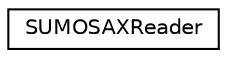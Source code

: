 digraph "Graphical Class Hierarchy"
{
  edge [fontname="Helvetica",fontsize="10",labelfontname="Helvetica",labelfontsize="10"];
  node [fontname="Helvetica",fontsize="10",shape=record];
  rankdir="LR";
  Node0 [label="SUMOSAXReader",height=0.2,width=0.4,color="black", fillcolor="white", style="filled",URL="$d7/d8d/class_s_u_m_o_s_a_x_reader.html",tooltip="SAX-reader encapsulation containing binary reader. "];
}
